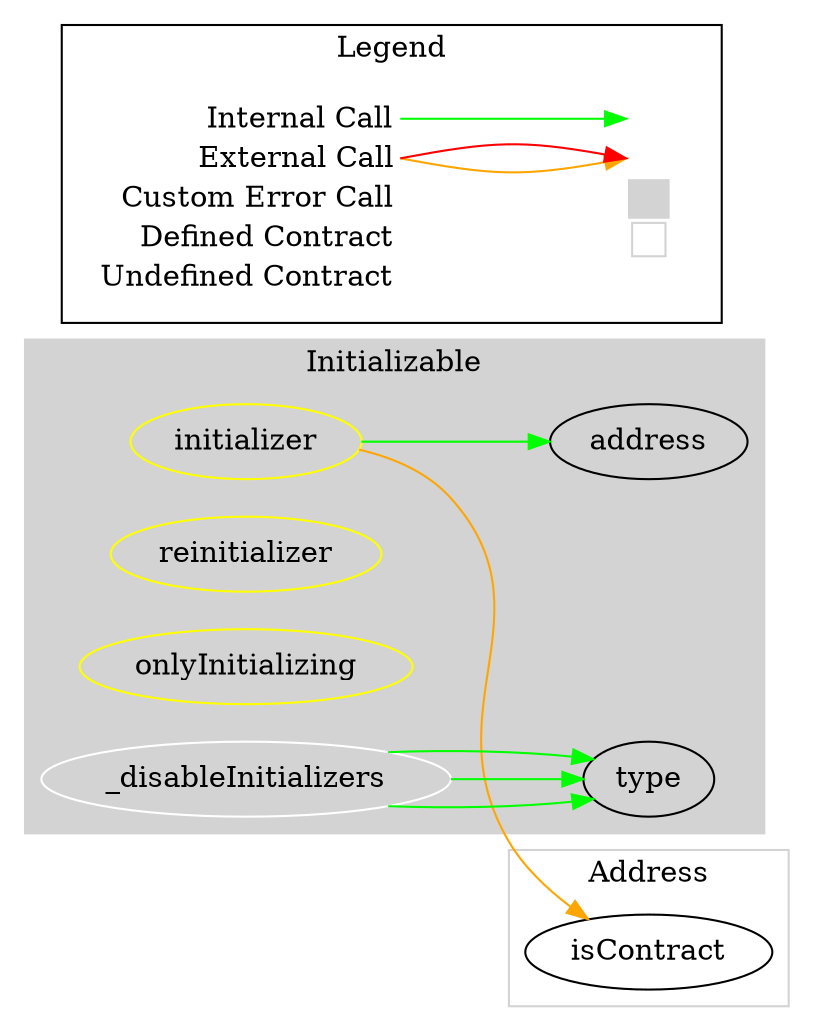 digraph G {
  graph [ ratio = "auto", page = "100", compound =true ];
subgraph "clusterInitializable" {
  graph [ label = "Initializable", color = "lightgray", style = "filled", bgcolor = "lightgray" ];
  "Initializable.initializer" [ label = "initializer", color = "yellow" ];
  "Initializable.reinitializer" [ label = "reinitializer", color = "yellow" ];
  "Initializable.onlyInitializing" [ label = "onlyInitializing", color = "yellow" ];
  "Initializable._disableInitializers" [ label = "_disableInitializers", color = "white" ];
  "Initializable.address" [ label = "address" ];
  "Initializable.type" [ label = "type" ];
}

subgraph "clusterAddress" {
  graph [ label = "Address", color = "lightgray" ];
  "Address.isContract" [ label = "isContract" ];
}

  "Initializable.initializer";
  "Address.isContract";
  "Initializable.address";
  "Initializable._disableInitializers";
  "Initializable.type";
  "Initializable.initializer" -> "Address.isContract" [ color = "orange" ];
  "Initializable.initializer" -> "Initializable.address" [ color = "green" ];
  "Initializable._disableInitializers" -> "Initializable.type" [ color = "green" ];
  "Initializable._disableInitializers" -> "Initializable.type" [ color = "green" ];
  "Initializable._disableInitializers" -> "Initializable.type" [ color = "green" ];


rankdir=LR
node [shape=plaintext]
subgraph cluster_01 { 
label = "Legend";
key [label=<<table border="0" cellpadding="2" cellspacing="0" cellborder="0">
  <tr><td align="right" port="i1">Internal Call</td></tr>
  <tr><td align="right" port="i2">External Call</td></tr>
  <tr><td align="right" port="i2">Custom Error Call</td></tr>
  <tr><td align="right" port="i3">Defined Contract</td></tr>
  <tr><td align="right" port="i4">Undefined Contract</td></tr>
  </table>>]
key2 [label=<<table border="0" cellpadding="2" cellspacing="0" cellborder="0">
  <tr><td port="i1">&nbsp;&nbsp;&nbsp;</td></tr>
  <tr><td port="i2">&nbsp;&nbsp;&nbsp;</td></tr>
  <tr><td port="i3" bgcolor="lightgray">&nbsp;&nbsp;&nbsp;</td></tr>
  <tr><td port="i4">
    <table border="1" cellborder="0" cellspacing="0" cellpadding="7" color="lightgray">
      <tr>
       <td></td>
      </tr>
     </table>
  </td></tr>
  </table>>]
key:i1:e -> key2:i1:w [color="green"]
key:i2:e -> key2:i2:w [color="orange"]
key:i2:e -> key2:i2:w [color="red"]
}
}

